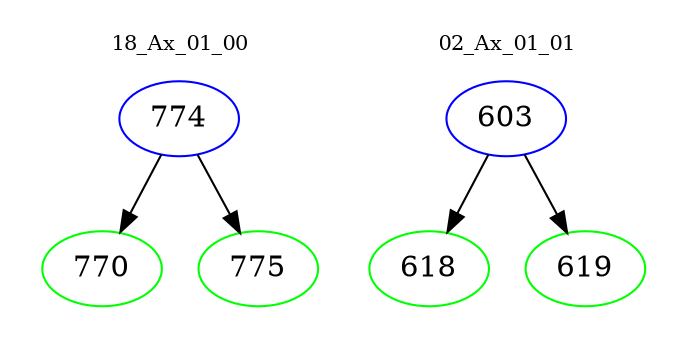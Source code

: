digraph{
subgraph cluster_0 {
color = white
label = "18_Ax_01_00";
fontsize=10;
T0_774 [label="774", color="blue"]
T0_774 -> T0_770 [color="black"]
T0_770 [label="770", color="green"]
T0_774 -> T0_775 [color="black"]
T0_775 [label="775", color="green"]
}
subgraph cluster_1 {
color = white
label = "02_Ax_01_01";
fontsize=10;
T1_603 [label="603", color="blue"]
T1_603 -> T1_618 [color="black"]
T1_618 [label="618", color="green"]
T1_603 -> T1_619 [color="black"]
T1_619 [label="619", color="green"]
}
}
